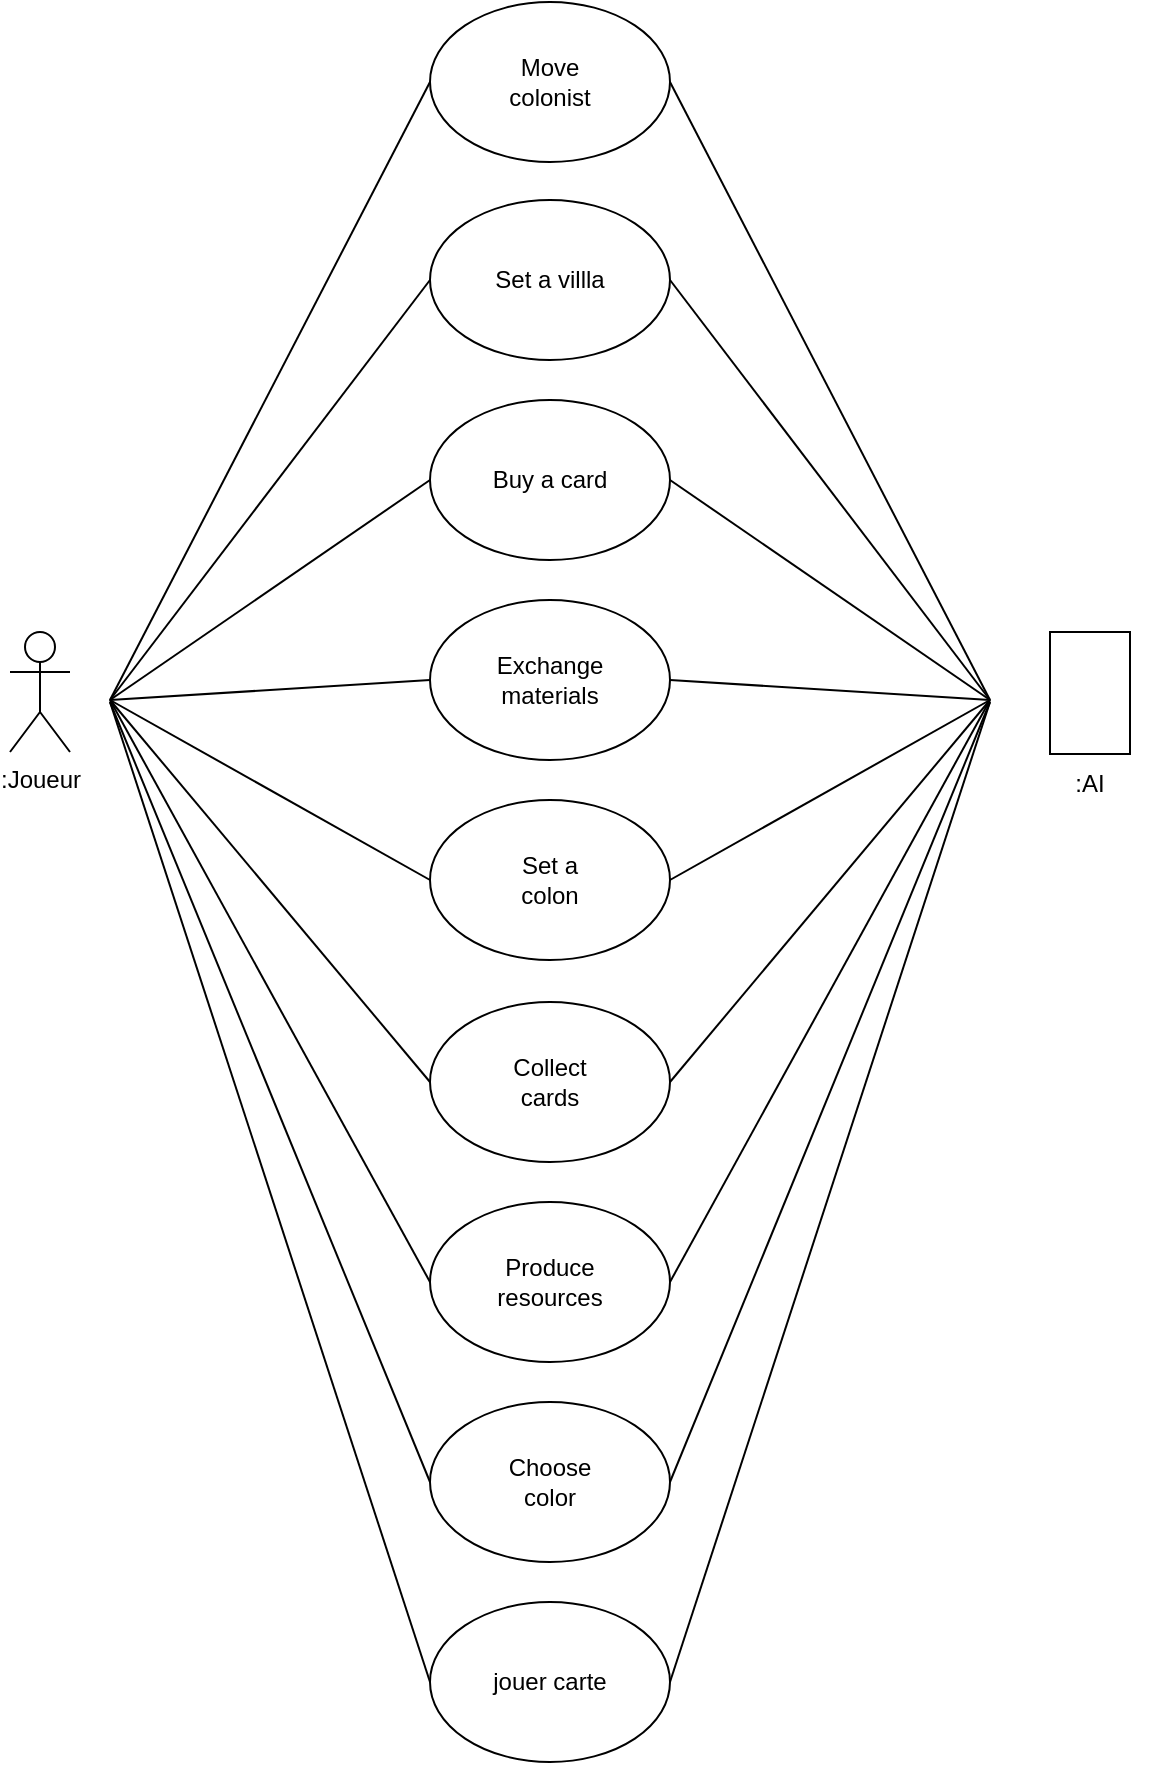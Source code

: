 <mxfile version="21.7.2" type="device">
  <diagram name="Page-1" id="J9zZHWKOkNZBSNVZqVbm">
    <mxGraphModel dx="922" dy="482" grid="1" gridSize="10" guides="1" tooltips="1" connect="1" arrows="1" fold="1" page="1" pageScale="1" pageWidth="827" pageHeight="1169" math="0" shadow="0">
      <root>
        <mxCell id="0" />
        <mxCell id="1" parent="0" />
        <mxCell id="AT2BWId2AXHwKj_WktfI-1" value="" style="ellipse;whiteSpace=wrap;html=1;" parent="1" vertex="1">
          <mxGeometry x="330" y="119" width="120" height="80" as="geometry" />
        </mxCell>
        <mxCell id="AT2BWId2AXHwKj_WktfI-2" value="" style="ellipse;whiteSpace=wrap;html=1;" parent="1" vertex="1">
          <mxGeometry x="330" y="319" width="120" height="80" as="geometry" />
        </mxCell>
        <mxCell id="AT2BWId2AXHwKj_WktfI-3" value="" style="ellipse;whiteSpace=wrap;html=1;" parent="1" vertex="1">
          <mxGeometry x="330" y="20" width="120" height="80" as="geometry" />
        </mxCell>
        <mxCell id="AT2BWId2AXHwKj_WktfI-5" value="" style="ellipse;whiteSpace=wrap;html=1;" parent="1" vertex="1">
          <mxGeometry x="330" y="219" width="120" height="80" as="geometry" />
        </mxCell>
        <mxCell id="AT2BWId2AXHwKj_WktfI-6" value="" style="ellipse;whiteSpace=wrap;html=1;" parent="1" vertex="1">
          <mxGeometry x="330" y="419" width="120" height="80" as="geometry" />
        </mxCell>
        <mxCell id="AT2BWId2AXHwKj_WktfI-7" value=":Joueur" style="shape=umlActor;verticalLabelPosition=bottom;verticalAlign=top;html=1;outlineConnect=0;" parent="1" vertex="1">
          <mxGeometry x="120" y="335" width="30" height="60" as="geometry" />
        </mxCell>
        <mxCell id="AT2BWId2AXHwKj_WktfI-8" value="&lt;div&gt;Move&lt;/div&gt;&lt;div&gt;colonist&lt;br&gt;&lt;/div&gt;" style="text;html=1;strokeColor=none;fillColor=none;align=center;verticalAlign=middle;whiteSpace=wrap;rounded=0;" parent="1" vertex="1">
          <mxGeometry x="360" y="45" width="60" height="30" as="geometry" />
        </mxCell>
        <mxCell id="AT2BWId2AXHwKj_WktfI-10" value="Set a villla" style="text;html=1;strokeColor=none;fillColor=none;align=center;verticalAlign=middle;whiteSpace=wrap;rounded=0;" parent="1" vertex="1">
          <mxGeometry x="360" y="144" width="60" height="30" as="geometry" />
        </mxCell>
        <mxCell id="AT2BWId2AXHwKj_WktfI-11" value="Buy a card" style="text;html=1;strokeColor=none;fillColor=none;align=center;verticalAlign=middle;whiteSpace=wrap;rounded=0;" parent="1" vertex="1">
          <mxGeometry x="360" y="244" width="60" height="30" as="geometry" />
        </mxCell>
        <mxCell id="AT2BWId2AXHwKj_WktfI-12" value="&lt;div&gt;Exchange&lt;/div&gt;&lt;div&gt;materials&lt;br&gt;&lt;/div&gt;" style="text;html=1;strokeColor=none;fillColor=none;align=center;verticalAlign=middle;whiteSpace=wrap;rounded=0;" parent="1" vertex="1">
          <mxGeometry x="360" y="344" width="60" height="30" as="geometry" />
        </mxCell>
        <mxCell id="AT2BWId2AXHwKj_WktfI-13" value="Set a colon" style="text;html=1;strokeColor=none;fillColor=none;align=center;verticalAlign=middle;whiteSpace=wrap;rounded=0;" parent="1" vertex="1">
          <mxGeometry x="360" y="444" width="60" height="30" as="geometry" />
        </mxCell>
        <mxCell id="AT2BWId2AXHwKj_WktfI-19" value="" style="ellipse;whiteSpace=wrap;html=1;" parent="1" vertex="1">
          <mxGeometry x="330" y="520" width="120" height="80" as="geometry" />
        </mxCell>
        <mxCell id="AT2BWId2AXHwKj_WktfI-20" value="Collect cards" style="text;html=1;strokeColor=none;fillColor=none;align=center;verticalAlign=middle;whiteSpace=wrap;rounded=0;" parent="1" vertex="1">
          <mxGeometry x="360" y="545" width="60" height="30" as="geometry" />
        </mxCell>
        <mxCell id="AT2BWId2AXHwKj_WktfI-21" value="" style="ellipse;whiteSpace=wrap;html=1;" parent="1" vertex="1">
          <mxGeometry x="330" y="620" width="120" height="80" as="geometry" />
        </mxCell>
        <mxCell id="AT2BWId2AXHwKj_WktfI-22" value="Produce resources" style="text;html=1;strokeColor=none;fillColor=none;align=center;verticalAlign=middle;whiteSpace=wrap;rounded=0;" parent="1" vertex="1">
          <mxGeometry x="360" y="645" width="60" height="30" as="geometry" />
        </mxCell>
        <mxCell id="AT2BWId2AXHwKj_WktfI-28" value="" style="ellipse;whiteSpace=wrap;html=1;" parent="1" vertex="1">
          <mxGeometry x="330" y="720" width="120" height="80" as="geometry" />
        </mxCell>
        <mxCell id="AT2BWId2AXHwKj_WktfI-29" value="&lt;div&gt;Choose&lt;/div&gt;&lt;div&gt;color&lt;br&gt;&lt;/div&gt;" style="text;html=1;strokeColor=none;fillColor=none;align=center;verticalAlign=middle;whiteSpace=wrap;rounded=0;" parent="1" vertex="1">
          <mxGeometry x="360" y="745" width="60" height="30" as="geometry" />
        </mxCell>
        <mxCell id="AT2BWId2AXHwKj_WktfI-30" value="" style="endArrow=none;html=1;rounded=0;entryX=0;entryY=0.5;entryDx=0;entryDy=0;" parent="1" target="AT2BWId2AXHwKj_WktfI-28" edge="1">
          <mxGeometry width="50" height="50" relative="1" as="geometry">
            <mxPoint x="170" y="370" as="sourcePoint" />
            <mxPoint x="440" y="300" as="targetPoint" />
          </mxGeometry>
        </mxCell>
        <mxCell id="AT2BWId2AXHwKj_WktfI-32" value="" style="endArrow=none;html=1;rounded=0;entryX=0;entryY=0.5;entryDx=0;entryDy=0;exitX=1;exitY=0.5;exitDx=0;exitDy=0;" parent="1" target="AT2BWId2AXHwKj_WktfI-3" edge="1">
          <mxGeometry width="50" height="50" relative="1" as="geometry">
            <mxPoint x="170" y="369" as="sourcePoint" />
            <mxPoint x="314" y="290" as="targetPoint" />
          </mxGeometry>
        </mxCell>
        <mxCell id="AT2BWId2AXHwKj_WktfI-33" value="" style="endArrow=none;html=1;rounded=0;entryX=0;entryY=0.5;entryDx=0;entryDy=0;exitX=1;exitY=0.5;exitDx=0;exitDy=0;" parent="1" target="AT2BWId2AXHwKj_WktfI-1" edge="1">
          <mxGeometry width="50" height="50" relative="1" as="geometry">
            <mxPoint x="170" y="369" as="sourcePoint" />
            <mxPoint x="560" y="70" as="targetPoint" />
          </mxGeometry>
        </mxCell>
        <mxCell id="AT2BWId2AXHwKj_WktfI-34" value="" style="endArrow=none;html=1;rounded=0;entryX=0;entryY=0.5;entryDx=0;entryDy=0;exitX=1;exitY=0.5;exitDx=0;exitDy=0;" parent="1" target="AT2BWId2AXHwKj_WktfI-5" edge="1">
          <mxGeometry width="50" height="50" relative="1" as="geometry">
            <mxPoint x="170" y="369" as="sourcePoint" />
            <mxPoint x="560" y="165" as="targetPoint" />
          </mxGeometry>
        </mxCell>
        <mxCell id="AT2BWId2AXHwKj_WktfI-35" value="" style="endArrow=none;html=1;rounded=0;entryX=0;entryY=0.5;entryDx=0;entryDy=0;exitX=1;exitY=0.5;exitDx=0;exitDy=0;" parent="1" target="AT2BWId2AXHwKj_WktfI-2" edge="1">
          <mxGeometry width="50" height="50" relative="1" as="geometry">
            <mxPoint x="170" y="369" as="sourcePoint" />
            <mxPoint x="570" y="175" as="targetPoint" />
          </mxGeometry>
        </mxCell>
        <mxCell id="AT2BWId2AXHwKj_WktfI-36" value="" style="endArrow=none;html=1;rounded=0;entryX=0;entryY=0.5;entryDx=0;entryDy=0;exitX=1;exitY=0.5;exitDx=0;exitDy=0;" parent="1" target="AT2BWId2AXHwKj_WktfI-6" edge="1">
          <mxGeometry width="50" height="50" relative="1" as="geometry">
            <mxPoint x="170" y="369" as="sourcePoint" />
            <mxPoint x="560" y="379" as="targetPoint" />
          </mxGeometry>
        </mxCell>
        <mxCell id="AT2BWId2AXHwKj_WktfI-39" value="" style="endArrow=none;html=1;rounded=0;entryX=0;entryY=0.5;entryDx=0;entryDy=0;exitX=1;exitY=0.5;exitDx=0;exitDy=0;" parent="1" target="AT2BWId2AXHwKj_WktfI-19" edge="1">
          <mxGeometry width="50" height="50" relative="1" as="geometry">
            <mxPoint x="170" y="369" as="sourcePoint" />
            <mxPoint x="570" y="589" as="targetPoint" />
          </mxGeometry>
        </mxCell>
        <mxCell id="AT2BWId2AXHwKj_WktfI-40" value="" style="endArrow=none;html=1;rounded=0;entryX=0;entryY=0.5;entryDx=0;entryDy=0;exitX=1;exitY=0.5;exitDx=0;exitDy=0;" parent="1" target="AT2BWId2AXHwKj_WktfI-21" edge="1">
          <mxGeometry width="50" height="50" relative="1" as="geometry">
            <mxPoint x="170" y="369" as="sourcePoint" />
            <mxPoint x="560" y="679" as="targetPoint" />
          </mxGeometry>
        </mxCell>
        <mxCell id="AT2BWId2AXHwKj_WktfI-50" value="" style="ellipse;whiteSpace=wrap;html=1;" parent="1" vertex="1">
          <mxGeometry x="330" y="820" width="120" height="80" as="geometry" />
        </mxCell>
        <mxCell id="AT2BWId2AXHwKj_WktfI-49" value="jouer carte" style="text;html=1;strokeColor=none;fillColor=none;align=center;verticalAlign=middle;whiteSpace=wrap;rounded=0;" parent="1" vertex="1">
          <mxGeometry x="360" y="845" width="60" height="30" as="geometry" />
        </mxCell>
        <mxCell id="AT2BWId2AXHwKj_WktfI-51" value="" style="endArrow=none;html=1;rounded=0;entryX=0;entryY=0.5;entryDx=0;entryDy=0;" parent="1" target="AT2BWId2AXHwKj_WktfI-50" edge="1">
          <mxGeometry width="50" height="50" relative="1" as="geometry">
            <mxPoint x="170" y="370" as="sourcePoint" />
            <mxPoint x="560" y="780" as="targetPoint" />
          </mxGeometry>
        </mxCell>
        <mxCell id="AT2BWId2AXHwKj_WktfI-53" value="" style="endArrow=none;html=1;rounded=0;entryX=0;entryY=0.5;entryDx=0;entryDy=0;" parent="1" edge="1">
          <mxGeometry width="50" height="50" relative="1" as="geometry">
            <mxPoint x="610" y="370" as="sourcePoint" />
            <mxPoint x="450" y="760" as="targetPoint" />
          </mxGeometry>
        </mxCell>
        <mxCell id="AT2BWId2AXHwKj_WktfI-54" value="" style="endArrow=none;html=1;rounded=0;entryX=0;entryY=0.5;entryDx=0;entryDy=0;exitX=1;exitY=0.5;exitDx=0;exitDy=0;" parent="1" edge="1">
          <mxGeometry width="50" height="50" relative="1" as="geometry">
            <mxPoint x="610" y="369" as="sourcePoint" />
            <mxPoint x="450" y="60" as="targetPoint" />
          </mxGeometry>
        </mxCell>
        <mxCell id="AT2BWId2AXHwKj_WktfI-55" value="" style="endArrow=none;html=1;rounded=0;entryX=0;entryY=0.5;entryDx=0;entryDy=0;exitX=1;exitY=0.5;exitDx=0;exitDy=0;" parent="1" edge="1">
          <mxGeometry width="50" height="50" relative="1" as="geometry">
            <mxPoint x="610" y="369" as="sourcePoint" />
            <mxPoint x="450" y="159" as="targetPoint" />
          </mxGeometry>
        </mxCell>
        <mxCell id="AT2BWId2AXHwKj_WktfI-56" value="" style="endArrow=none;html=1;rounded=0;entryX=0;entryY=0.5;entryDx=0;entryDy=0;exitX=1;exitY=0.5;exitDx=0;exitDy=0;" parent="1" edge="1">
          <mxGeometry width="50" height="50" relative="1" as="geometry">
            <mxPoint x="610" y="369" as="sourcePoint" />
            <mxPoint x="450" y="259" as="targetPoint" />
          </mxGeometry>
        </mxCell>
        <mxCell id="AT2BWId2AXHwKj_WktfI-57" value="" style="endArrow=none;html=1;rounded=0;entryX=0;entryY=0.5;entryDx=0;entryDy=0;exitX=1;exitY=0.5;exitDx=0;exitDy=0;" parent="1" edge="1">
          <mxGeometry width="50" height="50" relative="1" as="geometry">
            <mxPoint x="610" y="369" as="sourcePoint" />
            <mxPoint x="450" y="359" as="targetPoint" />
          </mxGeometry>
        </mxCell>
        <mxCell id="AT2BWId2AXHwKj_WktfI-58" value="" style="endArrow=none;html=1;rounded=0;entryX=0;entryY=0.5;entryDx=0;entryDy=0;exitX=1;exitY=0.5;exitDx=0;exitDy=0;" parent="1" edge="1">
          <mxGeometry width="50" height="50" relative="1" as="geometry">
            <mxPoint x="610" y="369" as="sourcePoint" />
            <mxPoint x="450" y="459" as="targetPoint" />
          </mxGeometry>
        </mxCell>
        <mxCell id="AT2BWId2AXHwKj_WktfI-59" value="" style="endArrow=none;html=1;rounded=0;entryX=0;entryY=0.5;entryDx=0;entryDy=0;exitX=1;exitY=0.5;exitDx=0;exitDy=0;" parent="1" edge="1">
          <mxGeometry width="50" height="50" relative="1" as="geometry">
            <mxPoint x="610" y="369" as="sourcePoint" />
            <mxPoint x="450" y="560" as="targetPoint" />
          </mxGeometry>
        </mxCell>
        <mxCell id="AT2BWId2AXHwKj_WktfI-60" value="" style="endArrow=none;html=1;rounded=0;entryX=0;entryY=0.5;entryDx=0;entryDy=0;exitX=1;exitY=0.5;exitDx=0;exitDy=0;" parent="1" edge="1">
          <mxGeometry width="50" height="50" relative="1" as="geometry">
            <mxPoint x="610" y="369" as="sourcePoint" />
            <mxPoint x="450" y="660" as="targetPoint" />
          </mxGeometry>
        </mxCell>
        <mxCell id="AT2BWId2AXHwKj_WktfI-61" value="" style="endArrow=none;html=1;rounded=0;entryX=0;entryY=0.5;entryDx=0;entryDy=0;" parent="1" edge="1">
          <mxGeometry width="50" height="50" relative="1" as="geometry">
            <mxPoint x="610" y="370" as="sourcePoint" />
            <mxPoint x="450" y="860" as="targetPoint" />
          </mxGeometry>
        </mxCell>
        <mxCell id="ivmFqYbq0ZewaL8BsC-o-1" value="" style="rounded=0;whiteSpace=wrap;html=1;" vertex="1" parent="1">
          <mxGeometry x="640" y="335" width="40" height="61" as="geometry" />
        </mxCell>
        <mxCell id="ivmFqYbq0ZewaL8BsC-o-2" value=":AI" style="text;html=1;strokeColor=none;fillColor=none;align=center;verticalAlign=middle;whiteSpace=wrap;rounded=0;" vertex="1" parent="1">
          <mxGeometry x="630" y="396" width="60" height="30" as="geometry" />
        </mxCell>
      </root>
    </mxGraphModel>
  </diagram>
</mxfile>
